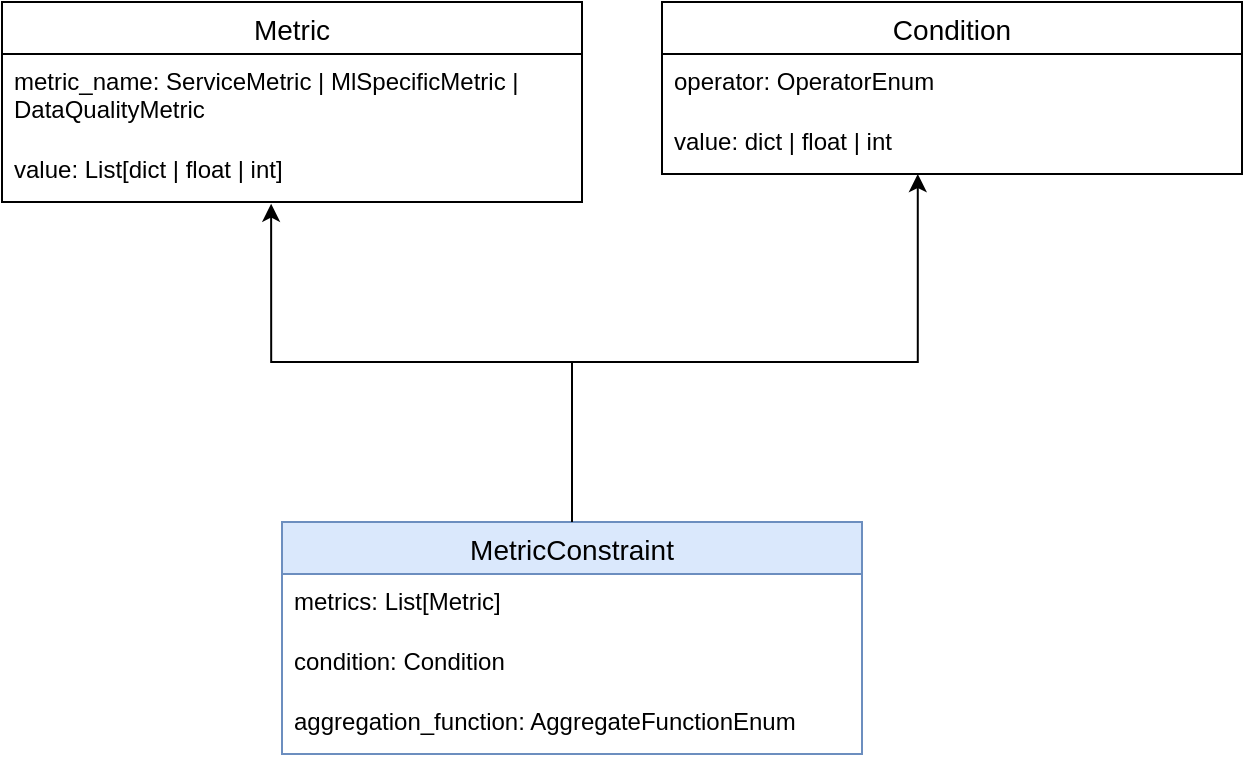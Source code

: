 <mxfile version="23.1.5" type="device">
  <diagram name="Page-1" id="rWRLr1abRW5AiF0Z2IhQ">
    <mxGraphModel dx="1195" dy="756" grid="1" gridSize="10" guides="1" tooltips="1" connect="1" arrows="1" fold="1" page="1" pageScale="1" pageWidth="850" pageHeight="1100" math="0" shadow="0">
      <root>
        <mxCell id="0" />
        <mxCell id="1" parent="0" />
        <mxCell id="jtfP5A6I0CTqdnniDnRa-1" value="Metric" style="swimlane;fontStyle=0;childLayout=stackLayout;horizontal=1;startSize=26;horizontalStack=0;resizeParent=1;resizeParentMax=0;resizeLast=0;collapsible=1;marginBottom=0;align=center;fontSize=14;" vertex="1" parent="1">
          <mxGeometry x="80" y="380" width="290" height="100" as="geometry" />
        </mxCell>
        <mxCell id="jtfP5A6I0CTqdnniDnRa-2" value="metric_name: ServiceMetric | MlSpecificMetric | DataQualityMetric" style="text;strokeColor=none;fillColor=none;spacingLeft=4;spacingRight=4;overflow=hidden;rotatable=0;points=[[0,0.5],[1,0.5]];portConstraint=eastwest;fontSize=12;whiteSpace=wrap;html=1;" vertex="1" parent="jtfP5A6I0CTqdnniDnRa-1">
          <mxGeometry y="26" width="290" height="44" as="geometry" />
        </mxCell>
        <mxCell id="jtfP5A6I0CTqdnniDnRa-3" value="value: List[dict | float | int]" style="text;strokeColor=none;fillColor=none;spacingLeft=4;spacingRight=4;overflow=hidden;rotatable=0;points=[[0,0.5],[1,0.5]];portConstraint=eastwest;fontSize=12;whiteSpace=wrap;html=1;" vertex="1" parent="jtfP5A6I0CTqdnniDnRa-1">
          <mxGeometry y="70" width="290" height="30" as="geometry" />
        </mxCell>
        <mxCell id="jtfP5A6I0CTqdnniDnRa-5" value="Condition" style="swimlane;fontStyle=0;childLayout=stackLayout;horizontal=1;startSize=26;horizontalStack=0;resizeParent=1;resizeParentMax=0;resizeLast=0;collapsible=1;marginBottom=0;align=center;fontSize=14;" vertex="1" parent="1">
          <mxGeometry x="410" y="380" width="290" height="86" as="geometry" />
        </mxCell>
        <mxCell id="jtfP5A6I0CTqdnniDnRa-13" value="operator: OperatorEnum" style="text;strokeColor=none;fillColor=none;spacingLeft=4;spacingRight=4;overflow=hidden;rotatable=0;points=[[0,0.5],[1,0.5]];portConstraint=eastwest;fontSize=12;whiteSpace=wrap;html=1;" vertex="1" parent="jtfP5A6I0CTqdnniDnRa-5">
          <mxGeometry y="26" width="290" height="30" as="geometry" />
        </mxCell>
        <mxCell id="jtfP5A6I0CTqdnniDnRa-7" value="value: dict | float | int" style="text;strokeColor=none;fillColor=none;spacingLeft=4;spacingRight=4;overflow=hidden;rotatable=0;points=[[0,0.5],[1,0.5]];portConstraint=eastwest;fontSize=12;whiteSpace=wrap;html=1;" vertex="1" parent="jtfP5A6I0CTqdnniDnRa-5">
          <mxGeometry y="56" width="290" height="30" as="geometry" />
        </mxCell>
        <mxCell id="jtfP5A6I0CTqdnniDnRa-9" value="MetricConstraint" style="swimlane;fontStyle=0;childLayout=stackLayout;horizontal=1;startSize=26;horizontalStack=0;resizeParent=1;resizeParentMax=0;resizeLast=0;collapsible=1;marginBottom=0;align=center;fontSize=14;fillColor=#dae8fc;strokeColor=#6c8ebf;" vertex="1" parent="1">
          <mxGeometry x="220" y="640" width="290" height="116" as="geometry" />
        </mxCell>
        <mxCell id="jtfP5A6I0CTqdnniDnRa-10" value="metrics: List[Metric]" style="text;strokeColor=none;fillColor=none;spacingLeft=4;spacingRight=4;overflow=hidden;rotatable=0;points=[[0,0.5],[1,0.5]];portConstraint=eastwest;fontSize=12;whiteSpace=wrap;html=1;" vertex="1" parent="jtfP5A6I0CTqdnniDnRa-9">
          <mxGeometry y="26" width="290" height="30" as="geometry" />
        </mxCell>
        <mxCell id="jtfP5A6I0CTqdnniDnRa-11" value="condition: Condition" style="text;strokeColor=none;fillColor=none;spacingLeft=4;spacingRight=4;overflow=hidden;rotatable=0;points=[[0,0.5],[1,0.5]];portConstraint=eastwest;fontSize=12;whiteSpace=wrap;html=1;" vertex="1" parent="jtfP5A6I0CTqdnniDnRa-9">
          <mxGeometry y="56" width="290" height="30" as="geometry" />
        </mxCell>
        <mxCell id="jtfP5A6I0CTqdnniDnRa-12" value="aggregation_function: AggregateFunctionEnum" style="text;strokeColor=none;fillColor=none;spacingLeft=4;spacingRight=4;overflow=hidden;rotatable=0;points=[[0,0.5],[1,0.5]];portConstraint=eastwest;fontSize=12;whiteSpace=wrap;html=1;" vertex="1" parent="jtfP5A6I0CTqdnniDnRa-9">
          <mxGeometry y="86" width="290" height="30" as="geometry" />
        </mxCell>
        <mxCell id="jtfP5A6I0CTqdnniDnRa-14" style="edgeStyle=orthogonalEdgeStyle;rounded=0;orthogonalLoop=1;jettySize=auto;html=1;entryX=0.464;entryY=1.029;entryDx=0;entryDy=0;entryPerimeter=0;" edge="1" parent="1" source="jtfP5A6I0CTqdnniDnRa-9" target="jtfP5A6I0CTqdnniDnRa-3">
          <mxGeometry relative="1" as="geometry" />
        </mxCell>
        <mxCell id="jtfP5A6I0CTqdnniDnRa-15" style="edgeStyle=orthogonalEdgeStyle;rounded=0;orthogonalLoop=1;jettySize=auto;html=1;entryX=0.441;entryY=1;entryDx=0;entryDy=0;entryPerimeter=0;" edge="1" parent="1" source="jtfP5A6I0CTqdnniDnRa-9" target="jtfP5A6I0CTqdnniDnRa-7">
          <mxGeometry relative="1" as="geometry">
            <Array as="points">
              <mxPoint x="365" y="560" />
              <mxPoint x="538" y="560" />
            </Array>
          </mxGeometry>
        </mxCell>
      </root>
    </mxGraphModel>
  </diagram>
</mxfile>
